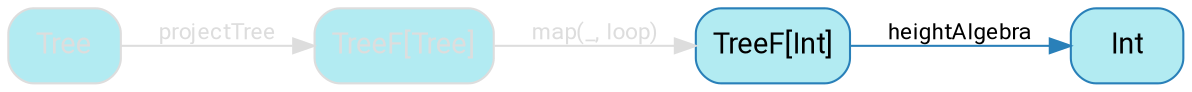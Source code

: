 digraph {
    bgcolor=transparent
    splines=false
    rankdir=LR

    // Default theme: disabled
    node[shape="rectangle" style="rounded,filled" color="#dddddd" fillcolor="#b2ebf2" fontcolor="#dddddd" fontname="Segoe UI,Roboto,Helvetica,Arial,sans-serif"]
    edge [color="#dddddd" fontcolor="#dddddd" fontname="Segoe UI,Roboto,Helvetica,Arial,sans-serif" fontsize=11]

    ListFList[label="TreeF[Tree]"]
    ListFA[label="TreeF[Int]" color="#2980B9" fillcolor="#b2ebf2" fontcolor="#000000"]
    B[label=Tree]
    A[label=Int color="#2980B9" fillcolor="#b2ebf2" fontcolor="#000000"]

    B         -> ListFList [label=projectTree]
    ListFList -> ListFA[label="map(_, loop)"]
    ListFA    -> A [label=heightAlgebra color="#2980B9" fontcolor="#000000"]
}
